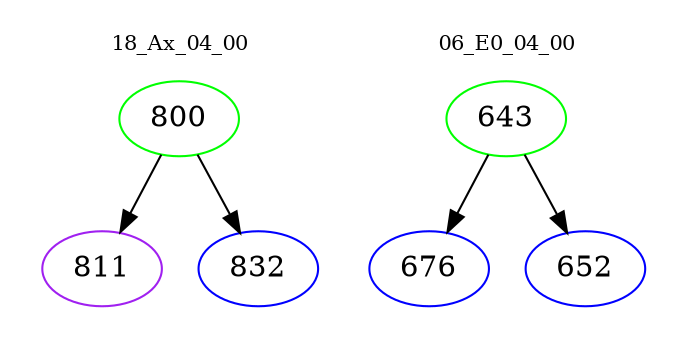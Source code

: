 digraph{
subgraph cluster_0 {
color = white
label = "18_Ax_04_00";
fontsize=10;
T0_800 [label="800", color="green"]
T0_800 -> T0_811 [color="black"]
T0_811 [label="811", color="purple"]
T0_800 -> T0_832 [color="black"]
T0_832 [label="832", color="blue"]
}
subgraph cluster_1 {
color = white
label = "06_E0_04_00";
fontsize=10;
T1_643 [label="643", color="green"]
T1_643 -> T1_676 [color="black"]
T1_676 [label="676", color="blue"]
T1_643 -> T1_652 [color="black"]
T1_652 [label="652", color="blue"]
}
}
